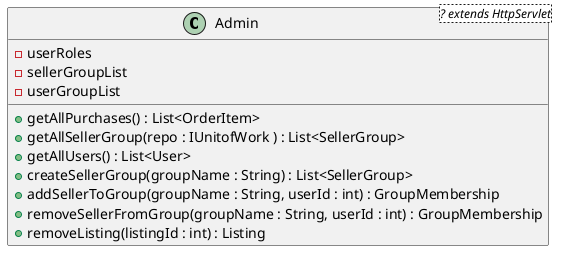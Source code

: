@startuml

'Admin class
class Admin<? extends HttpServlet> {
    - userRoles
    - sellerGroupList
    - userGroupList
    {method} + getAllPurchases() : List<OrderItem>
    {method} + getAllSellerGroup(repo : IUnitofWork ) : List<SellerGroup>
    {method} + getAllUsers() : List<User>
    {method} + createSellerGroup(groupName : String) : List<SellerGroup>
    {method} + addSellerToGroup(groupName : String, userId : int) : GroupMembership
    {method} + removeSellerFromGroup(groupName : String, userId : int) : GroupMembership
    {method} + removeListing(listingId : int) : Listing
}
'AuctionListing class
'Bid Class
'Customer Class
'Filter Class
'FixedPriceListing Class
'
@enduml
